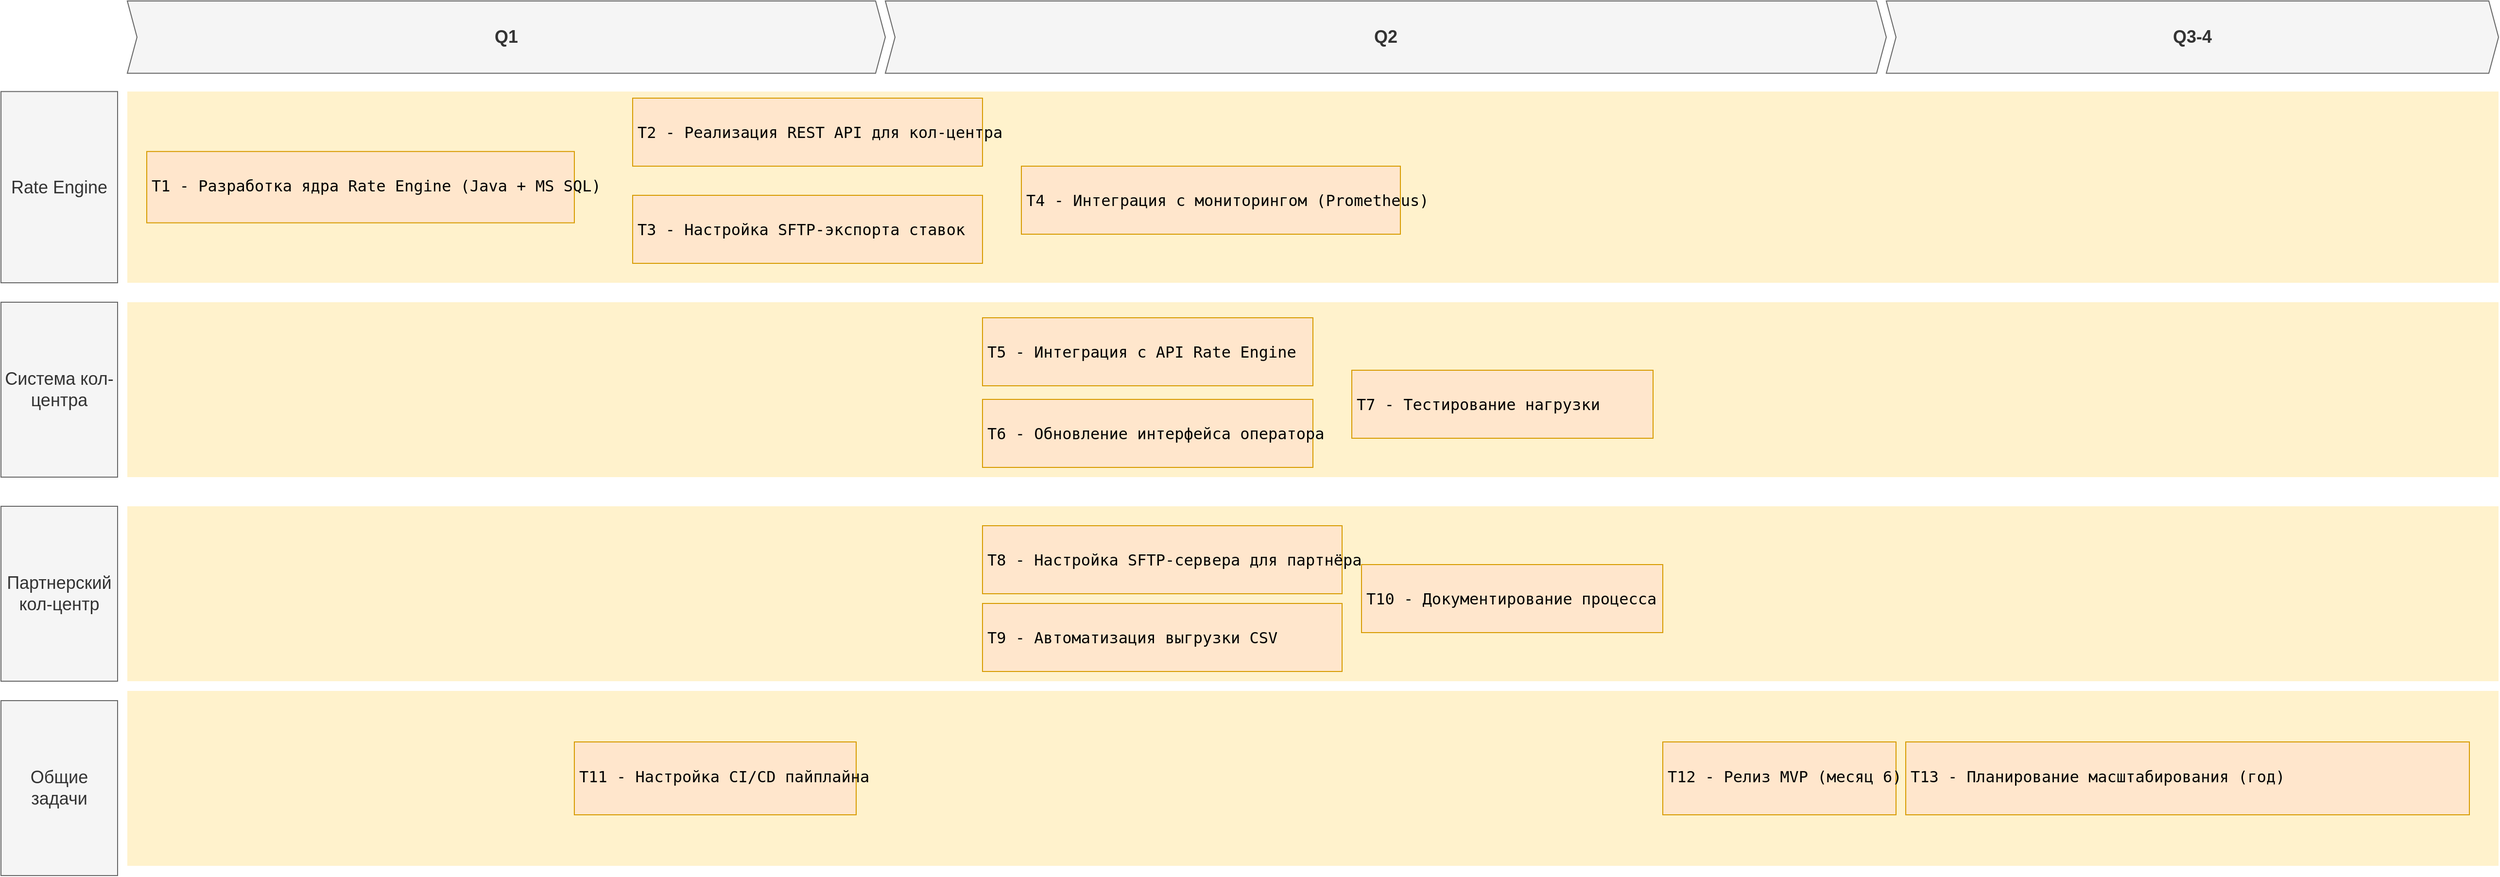 <mxfile version="28.0.7" pages="2">
  <diagram id="1zcTAVt1k4KSup7FvAfL" name="Roadmap">
    <mxGraphModel dx="6251" dy="3938" grid="1" gridSize="10" guides="1" tooltips="1" connect="1" arrows="1" fold="1" page="1" pageScale="1" pageWidth="3300" pageHeight="2339" math="0" shadow="0">
      <root>
        <mxCell id="3D7FDG2aXA9G618_Kong-0" />
        <mxCell id="3D7FDG2aXA9G618_Kong-1" parent="3D7FDG2aXA9G618_Kong-0" />
        <mxCell id="wGroBH12Sy7-OgBsN0fJ-2" value="" style="shape=rect;fillColor=#fff2cc;strokeColor=none;fontSize=24;html=1;whiteSpace=wrap;align=left;verticalAlign=top;spacing=5;rounded=0;" parent="3D7FDG2aXA9G618_Kong-1" vertex="1">
          <mxGeometry x="-2800" y="-1220" width="2440" height="180" as="geometry" />
        </mxCell>
        <mxCell id="wGroBH12Sy7-OgBsN0fJ-4" value="" style="shape=rect;fillColor=#fff2cc;strokeColor=none;fontSize=24;html=1;whiteSpace=wrap;align=left;verticalAlign=top;spacing=5;rounded=0;" parent="3D7FDG2aXA9G618_Kong-1" vertex="1">
          <mxGeometry x="-2800" y="-1436.8" width="2440" height="196.8" as="geometry" />
        </mxCell>
        <mxCell id="wGroBH12Sy7-OgBsN0fJ-5" value="&lt;pre&gt;Т1 - Разработка ядра Rate Engine (Java + MS SQL) &lt;/pre&gt;" style="shape=rect;fillColor=#ffe6cc;strokeColor=#d79b00;fontSize=16;html=1;whiteSpace=wrap;align=left;verticalAlign=top;spacing=5;rounded=0;" parent="3D7FDG2aXA9G618_Kong-1" vertex="1">
          <mxGeometry x="-2780" y="-1375.1" width="440" height="73.4" as="geometry" />
        </mxCell>
        <mxCell id="wGroBH12Sy7-OgBsN0fJ-7" value="Rate Engine" style="rounded=0;whiteSpace=wrap;html=1;fillColor=#f5f5f5;fontColor=#333333;strokeColor=#666666;fontSize=18;" parent="3D7FDG2aXA9G618_Kong-1" vertex="1">
          <mxGeometry x="-2930" y="-1436.8" width="120" height="196.8" as="geometry" />
        </mxCell>
        <mxCell id="wGroBH12Sy7-OgBsN0fJ-8" value="Система кол-центра" style="rounded=0;whiteSpace=wrap;html=1;fillColor=#f5f5f5;fontColor=#333333;strokeColor=#666666;fontSize=18;" parent="3D7FDG2aXA9G618_Kong-1" vertex="1">
          <mxGeometry x="-2930" y="-1220" width="120" height="180" as="geometry" />
        </mxCell>
        <mxCell id="wGroBH12Sy7-OgBsN0fJ-9" value="Q2" style="shape=step;perimeter=stepPerimeter;whiteSpace=wrap;html=1;fixedSize=1;size=10;fillColor=#f5f5f5;strokeColor=#666666;fontSize=18;fontStyle=1;align=center;rounded=0;fontColor=#333333;" parent="3D7FDG2aXA9G618_Kong-1" vertex="1">
          <mxGeometry x="-2020" y="-1530" width="1030" height="74.4" as="geometry" />
        </mxCell>
        <mxCell id="cOlkSXVKKhQUV53GDghl-0" value="Q1" style="shape=step;perimeter=stepPerimeter;whiteSpace=wrap;html=1;fixedSize=1;size=10;fillColor=#f5f5f5;strokeColor=#666666;fontSize=18;fontStyle=1;align=center;rounded=0;fontColor=#333333;" vertex="1" parent="3D7FDG2aXA9G618_Kong-1">
          <mxGeometry x="-2800" y="-1530" width="780" height="74.4" as="geometry" />
        </mxCell>
        <mxCell id="cOlkSXVKKhQUV53GDghl-2" value="Общие задачи" style="rounded=0;whiteSpace=wrap;html=1;fillColor=#f5f5f5;fontColor=#333333;strokeColor=#666666;fontSize=18;" vertex="1" parent="3D7FDG2aXA9G618_Kong-1">
          <mxGeometry x="-2930" y="-810" width="120" height="180" as="geometry" />
        </mxCell>
        <mxCell id="cOlkSXVKKhQUV53GDghl-3" value="" style="shape=rect;fillColor=#fff2cc;strokeColor=none;fontSize=24;html=1;whiteSpace=wrap;align=left;verticalAlign=top;spacing=5;rounded=0;" vertex="1" parent="3D7FDG2aXA9G618_Kong-1">
          <mxGeometry x="-2800" y="-1010" width="2440" height="180" as="geometry" />
        </mxCell>
        <mxCell id="cOlkSXVKKhQUV53GDghl-4" value="Партнерский кол-центр" style="rounded=0;whiteSpace=wrap;html=1;fillColor=#f5f5f5;fontColor=#333333;strokeColor=#666666;fontSize=18;" vertex="1" parent="3D7FDG2aXA9G618_Kong-1">
          <mxGeometry x="-2930" y="-1010" width="120" height="180" as="geometry" />
        </mxCell>
        <mxCell id="cOlkSXVKKhQUV53GDghl-5" value="" style="shape=rect;fillColor=#fff2cc;strokeColor=none;fontSize=24;html=1;whiteSpace=wrap;align=left;verticalAlign=top;spacing=5;rounded=0;" vertex="1" parent="3D7FDG2aXA9G618_Kong-1">
          <mxGeometry x="-2800" y="-820" width="2440" height="180" as="geometry" />
        </mxCell>
        <mxCell id="cOlkSXVKKhQUV53GDghl-6" value="&lt;pre&gt;Т2 - Реализация REST API для кол-центра  &lt;/pre&gt;" style="shape=rect;fillColor=#ffe6cc;strokeColor=#d79b00;fontSize=16;html=1;whiteSpace=wrap;align=left;verticalAlign=top;spacing=5;rounded=0;" vertex="1" parent="3D7FDG2aXA9G618_Kong-1">
          <mxGeometry x="-2280" y="-1430" width="360" height="70" as="geometry" />
        </mxCell>
        <mxCell id="cOlkSXVKKhQUV53GDghl-8" value="&lt;pre&gt;Т3 - Настройка SFTP-экспорта ставок&lt;/pre&gt;" style="shape=rect;fillColor=#ffe6cc;strokeColor=#d79b00;fontSize=16;html=1;whiteSpace=wrap;align=left;verticalAlign=top;spacing=5;rounded=0;" vertex="1" parent="3D7FDG2aXA9G618_Kong-1">
          <mxGeometry x="-2280" y="-1330" width="360" height="70" as="geometry" />
        </mxCell>
        <mxCell id="wGroBH12Sy7-OgBsN0fJ-11" value="&lt;pre&gt;Т11 - Настройка CI/CD пайплайна&lt;/pre&gt;" style="shape=rect;fillColor=#ffe6cc;strokeColor=#d79b00;fontSize=16;html=1;whiteSpace=wrap;align=left;verticalAlign=top;spacing=5;rounded=0;" parent="3D7FDG2aXA9G618_Kong-1" vertex="1">
          <mxGeometry x="-2340" y="-767.5" width="290" height="75" as="geometry" />
        </mxCell>
        <mxCell id="wGroBH12Sy7-OgBsN0fJ-15" value="&lt;pre&gt;Т8 - Настройка SFTP-сервера для партнёра  &lt;/pre&gt;" style="shape=rect;fillColor=#ffe6cc;strokeColor=#d79b00;fontSize=16;html=1;whiteSpace=wrap;align=left;verticalAlign=top;spacing=5;rounded=0;" parent="3D7FDG2aXA9G618_Kong-1" vertex="1">
          <mxGeometry x="-1920" y="-990" width="370" height="70" as="geometry" />
        </mxCell>
        <mxCell id="cOlkSXVKKhQUV53GDghl-9" value="&lt;pre&gt;Т5 - Интеграция с API Rate Engine &lt;/pre&gt;" style="shape=rect;fillColor=#ffe6cc;strokeColor=#d79b00;fontSize=16;html=1;whiteSpace=wrap;align=left;verticalAlign=top;spacing=5;rounded=0;" vertex="1" parent="3D7FDG2aXA9G618_Kong-1">
          <mxGeometry x="-1920" y="-1204" width="340" height="70" as="geometry" />
        </mxCell>
        <mxCell id="cOlkSXVKKhQUV53GDghl-10" value="&lt;pre&gt;Т4 - Интеграция с мониторингом (Prometheus)  &lt;/pre&gt;" style="shape=rect;fillColor=#ffe6cc;strokeColor=#d79b00;fontSize=16;html=1;whiteSpace=wrap;align=left;verticalAlign=top;spacing=5;rounded=0;" vertex="1" parent="3D7FDG2aXA9G618_Kong-1">
          <mxGeometry x="-1880" y="-1360" width="390" height="70" as="geometry" />
        </mxCell>
        <mxCell id="cOlkSXVKKhQUV53GDghl-13" value="&lt;pre&gt;Т6 - Обновление интерфейса оператора  &lt;/pre&gt;" style="shape=rect;fillColor=#ffe6cc;strokeColor=#d79b00;fontSize=16;html=1;whiteSpace=wrap;align=left;verticalAlign=top;spacing=5;rounded=0;" vertex="1" parent="3D7FDG2aXA9G618_Kong-1">
          <mxGeometry x="-1920" y="-1120" width="340" height="70" as="geometry" />
        </mxCell>
        <mxCell id="cOlkSXVKKhQUV53GDghl-14" value="&lt;pre&gt;Т7 - Тестирование нагрузки&lt;/pre&gt;" style="shape=rect;fillColor=#ffe6cc;strokeColor=#d79b00;fontSize=16;html=1;whiteSpace=wrap;align=left;verticalAlign=top;spacing=5;rounded=0;" vertex="1" parent="3D7FDG2aXA9G618_Kong-1">
          <mxGeometry x="-1540" y="-1150" width="310" height="70" as="geometry" />
        </mxCell>
        <mxCell id="cOlkSXVKKhQUV53GDghl-15" value="&lt;pre&gt;Т9 - Автоматизация выгрузки CSV&lt;/pre&gt;" style="shape=rect;fillColor=#ffe6cc;strokeColor=#d79b00;fontSize=16;html=1;whiteSpace=wrap;align=left;verticalAlign=top;spacing=5;rounded=0;" vertex="1" parent="3D7FDG2aXA9G618_Kong-1">
          <mxGeometry x="-1920" y="-910" width="370" height="70" as="geometry" />
        </mxCell>
        <mxCell id="cOlkSXVKKhQUV53GDghl-16" value="&lt;pre&gt;Т10 - Документирование процесса&lt;/pre&gt;" style="shape=rect;fillColor=#ffe6cc;strokeColor=#d79b00;fontSize=16;html=1;whiteSpace=wrap;align=left;verticalAlign=top;spacing=5;rounded=0;" vertex="1" parent="3D7FDG2aXA9G618_Kong-1">
          <mxGeometry x="-1530" y="-950" width="310" height="70" as="geometry" />
        </mxCell>
        <mxCell id="cOlkSXVKKhQUV53GDghl-17" value="&lt;pre&gt;Т12 - Релиз MVP (месяц 6)&lt;/pre&gt;" style="shape=rect;fillColor=#ffe6cc;strokeColor=#d79b00;fontSize=16;html=1;whiteSpace=wrap;align=left;verticalAlign=top;spacing=5;rounded=0;" vertex="1" parent="3D7FDG2aXA9G618_Kong-1">
          <mxGeometry x="-1220" y="-767.5" width="240" height="75" as="geometry" />
        </mxCell>
        <mxCell id="cOlkSXVKKhQUV53GDghl-18" value="&lt;pre&gt;Т13 - Планирование масштабирования (год)  &lt;/pre&gt;" style="shape=rect;fillColor=#ffe6cc;strokeColor=#d79b00;fontSize=16;html=1;whiteSpace=wrap;align=left;verticalAlign=top;spacing=5;rounded=0;" vertex="1" parent="3D7FDG2aXA9G618_Kong-1">
          <mxGeometry x="-970" y="-767.5" width="580" height="75" as="geometry" />
        </mxCell>
        <mxCell id="cOlkSXVKKhQUV53GDghl-19" value="Q3-4" style="shape=step;perimeter=stepPerimeter;whiteSpace=wrap;html=1;fixedSize=1;size=10;fillColor=#f5f5f5;strokeColor=#666666;fontSize=18;fontStyle=1;align=center;rounded=0;fontColor=#333333;" vertex="1" parent="3D7FDG2aXA9G618_Kong-1">
          <mxGeometry x="-990" y="-1530" width="630" height="74.4" as="geometry" />
        </mxCell>
      </root>
    </mxGraphModel>
  </diagram>
  <diagram id="6faDem5PxRRIMGQd80wj" name="Roadmap_change">
    <mxGraphModel grid="1" page="1" gridSize="10" guides="1" tooltips="1" connect="1" arrows="1" fold="1" pageScale="1" pageWidth="3300" pageHeight="2339" math="0" shadow="0">
      <root>
        <mxCell id="0" />
        <mxCell id="1" parent="0" />
        <mxCell id="QlwB00z0-otb056kdUWZ-19" value="" style="shape=rect;fillColor=#fff2cc;strokeColor=none;fontSize=24;html=1;whiteSpace=wrap;align=left;verticalAlign=top;spacing=5;rounded=0;" vertex="1" parent="1">
          <mxGeometry x="-2500" y="-530" width="1620" height="190" as="geometry" />
        </mxCell>
        <mxCell id="QlwB00z0-otb056kdUWZ-18" value="" style="shape=rect;fillColor=#fff2cc;strokeColor=none;fontSize=24;html=1;whiteSpace=wrap;align=left;verticalAlign=top;spacing=5;rounded=0;" vertex="1" parent="1">
          <mxGeometry x="-2500" y="-730" width="1620" height="180" as="geometry" />
        </mxCell>
        <mxCell id="QlwB00z0-otb056kdUWZ-17" value="" style="shape=rect;fillColor=#fff2cc;strokeColor=none;fontSize=24;html=1;whiteSpace=wrap;align=left;verticalAlign=top;spacing=5;rounded=0;" vertex="1" parent="1">
          <mxGeometry x="-2500" y="-930" width="1610" height="180" as="geometry" />
        </mxCell>
        <mxCell id="QlwB00z0-otb056kdUWZ-3" value="" style="shape=rect;fillColor=#fff2cc;strokeColor=none;fontSize=24;html=1;whiteSpace=wrap;align=left;verticalAlign=top;spacing=5;rounded=0;" vertex="1" parent="1">
          <mxGeometry x="-2500" y="-1146.8" width="1610" height="196.8" as="geometry" />
        </mxCell>
        <mxCell id="QlwB00z0-otb056kdUWZ-4" value="T1 - API сервиса интеграции депозитов АБС" style="shape=rect;fillColor=#ffe6cc;strokeColor=#d79b00;fontSize=18;html=1;whiteSpace=wrap;align=left;verticalAlign=top;spacing=5;rounded=0;" vertex="1" parent="1">
          <mxGeometry x="-2480" y="-1120" width="390" height="50" as="geometry" />
        </mxCell>
        <mxCell id="QlwB00z0-otb056kdUWZ-5" value="T2 - Передача файлов на SFTP-сервер" style="shape=rect;fillColor=#ffe6cc;strokeColor=#d79b00;fontSize=18;html=1;whiteSpace=wrap;align=center;verticalAlign=top;spacing=5;rounded=0;" vertex="1" parent="1">
          <mxGeometry x="-2120" y="-1040" width="550" height="60" as="geometry" />
        </mxCell>
        <mxCell id="QlwB00z0-otb056kdUWZ-6" value="АБС&lt;div&gt;Сервис интеграции депозитов&lt;/div&gt;" style="rounded=0;whiteSpace=wrap;html=1;fillColor=#f5f5f5;fontColor=#333333;strokeColor=#666666;fontSize=18;" vertex="1" parent="1">
          <mxGeometry x="-2630" y="-1146.8" width="120" height="196.8" as="geometry" />
        </mxCell>
        <mxCell id="QlwB00z0-otb056kdUWZ-7" value="SFTP" style="rounded=0;whiteSpace=wrap;html=1;fillColor=#f5f5f5;fontColor=#333333;strokeColor=#666666;fontSize=18;" vertex="1" parent="1">
          <mxGeometry x="-2630" y="-930" width="120" height="180" as="geometry" />
        </mxCell>
        <mxCell id="QlwB00z0-otb056kdUWZ-8" value="Q2" style="shape=step;perimeter=stepPerimeter;whiteSpace=wrap;html=1;fixedSize=1;size=10;fillColor=#f5f5f5;strokeColor=#666666;fontSize=18;fontStyle=1;align=center;rounded=0;fontColor=#333333;" vertex="1" parent="1">
          <mxGeometry x="-2500" y="-1240" width="1610" height="74.4" as="geometry" />
        </mxCell>
        <mxCell id="QlwB00z0-otb056kdUWZ-11" value="T5 - Вывод ставок пользователю системы колл-центра" style="shape=rect;fillColor=#ffe6cc;strokeColor=#d79b00;fontSize=18;html=1;whiteSpace=wrap;align=center;verticalAlign=top;spacing=5;rounded=0;" vertex="1" parent="1">
          <mxGeometry x="-1860" y="-640" width="940" height="50" as="geometry" />
        </mxCell>
        <mxCell id="QlwB00z0-otb056kdUWZ-12" value="T4 - Получение ставок через API интеграции АБС" style="shape=rect;fillColor=#ffe6cc;strokeColor=#d79b00;fontSize=18;html=1;whiteSpace=wrap;align=center;verticalAlign=top;spacing=5;rounded=0;" vertex="1" parent="1">
          <mxGeometry x="-2060" y="-720" width="480" height="60" as="geometry" />
        </mxCell>
        <mxCell id="QlwB00z0-otb056kdUWZ-13" value="T6 - Получение файлов с SFTP для операторов партнера" style="shape=rect;fillColor=#ffe6cc;strokeColor=#d79b00;fontSize=18;html=1;whiteSpace=wrap;align=center;verticalAlign=top;spacing=5;rounded=0;" vertex="1" parent="1">
          <mxGeometry x="-1560" y="-470" width="640" height="50" as="geometry" />
        </mxCell>
        <mxCell id="QlwB00z0-otb056kdUWZ-14" value="Система колл-центра" style="rounded=0;whiteSpace=wrap;html=1;fillColor=#f5f5f5;fontColor=#333333;strokeColor=#666666;fontSize=18;" vertex="1" parent="1">
          <mxGeometry x="-2630" y="-730" width="120" height="180" as="geometry" />
        </mxCell>
        <mxCell id="QlwB00z0-otb056kdUWZ-15" value="Система&amp;nbsp; партнерского колл-центра" style="rounded=0;whiteSpace=wrap;html=1;fillColor=#f5f5f5;fontColor=#333333;strokeColor=#666666;fontSize=18;" vertex="1" parent="1">
          <mxGeometry x="-2630" y="-530" width="120" height="190" as="geometry" />
        </mxCell>
        <mxCell id="QlwB00z0-otb056kdUWZ-16" value="T3 - Развернуть SFTP сервер" style="shape=rect;fillColor=#ffe6cc;strokeColor=#d79b00;fontSize=18;html=1;whiteSpace=wrap;align=center;verticalAlign=top;spacing=5;rounded=0;" vertex="1" parent="1">
          <mxGeometry x="-2400" y="-910" width="280" height="60" as="geometry" />
        </mxCell>
      </root>
    </mxGraphModel>
  </diagram>
</mxfile>
